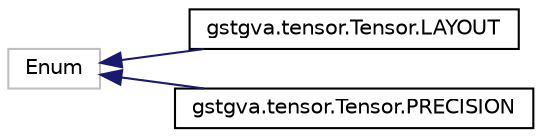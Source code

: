digraph "Graphical Class Hierarchy"
{
 // LATEX_PDF_SIZE
  edge [fontname="Helvetica",fontsize="10",labelfontname="Helvetica",labelfontsize="10"];
  node [fontname="Helvetica",fontsize="10",shape=record];
  rankdir="LR";
  Node15 [label="Enum",height=0.2,width=0.4,color="grey75", fillcolor="white", style="filled",tooltip=" "];
  Node15 -> Node0 [dir="back",color="midnightblue",fontsize="10",style="solid",fontname="Helvetica"];
  Node0 [label="gstgva.tensor.Tensor.LAYOUT",height=0.2,width=0.4,color="black", fillcolor="white", style="filled",URL="$classgstgva_1_1tensor_1_1Tensor_1_1LAYOUT.html",tooltip="This enum describes model layer layout."];
  Node15 -> Node17 [dir="back",color="midnightblue",fontsize="10",style="solid",fontname="Helvetica"];
  Node17 [label="gstgva.tensor.Tensor.PRECISION",height=0.2,width=0.4,color="black", fillcolor="white", style="filled",URL="$classgstgva_1_1tensor_1_1Tensor_1_1PRECISION.html",tooltip="This enum describes model layer precision."];
}
